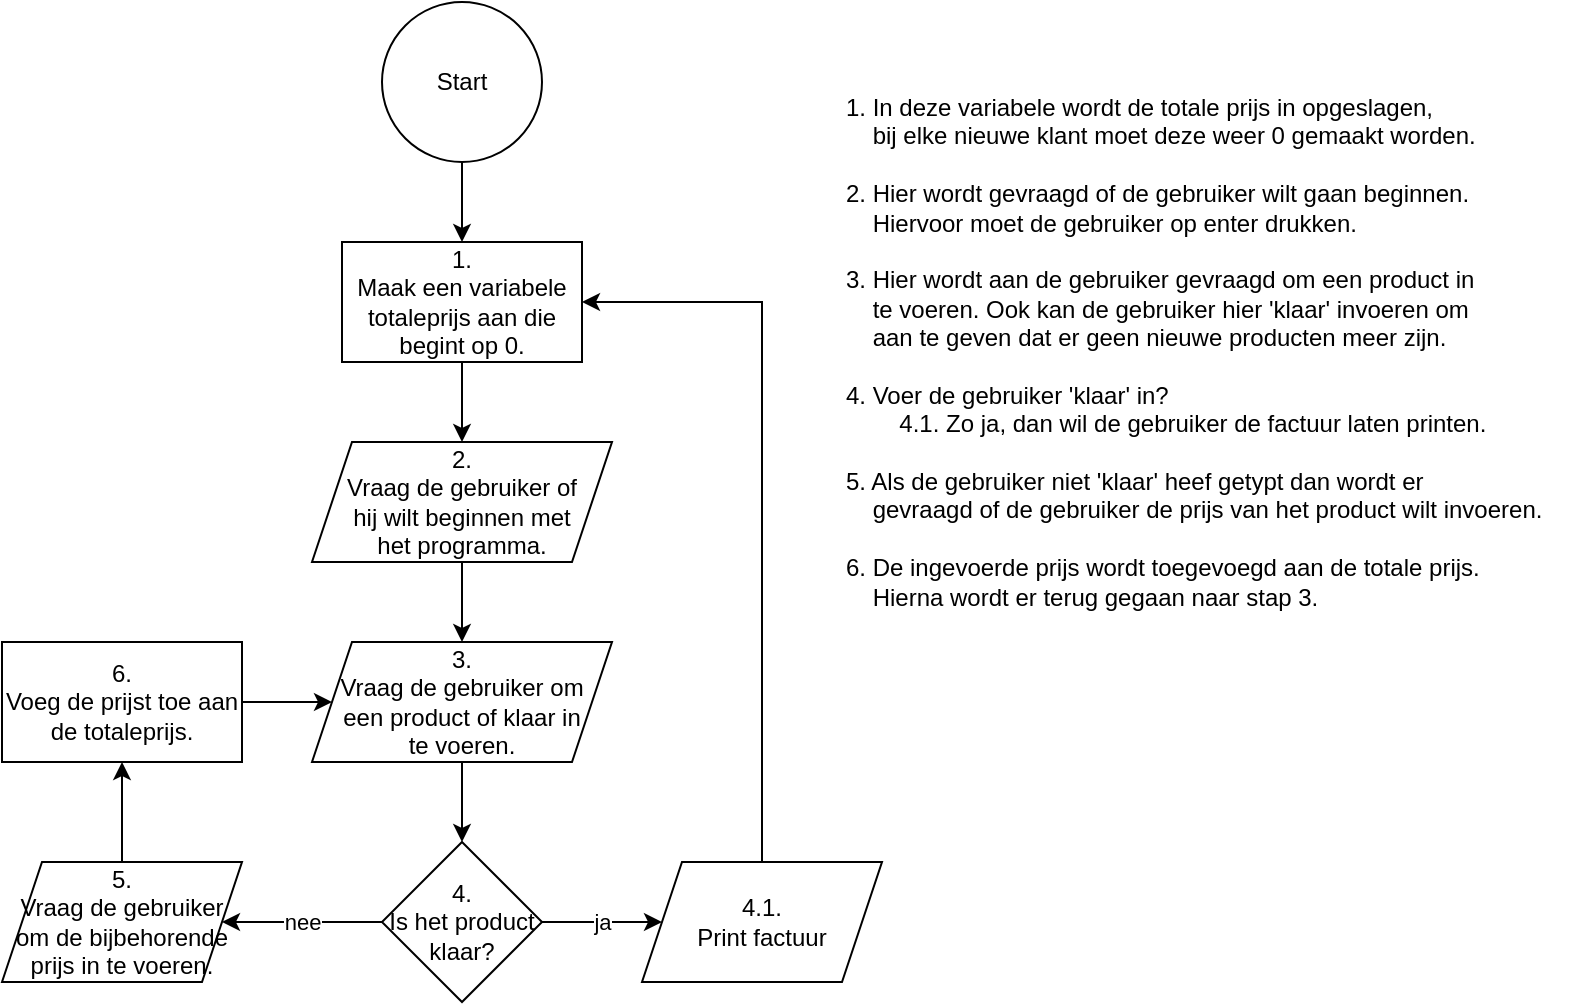 <mxfile version="20.7.4" type="device"><diagram id="C5RBs43oDa-KdzZeNtuy" name="Page-1"><mxGraphModel dx="2901" dy="1196" grid="1" gridSize="10" guides="1" tooltips="1" connect="1" arrows="1" fold="1" page="1" pageScale="1" pageWidth="827" pageHeight="1169" math="0" shadow="0"><root><mxCell id="WIyWlLk6GJQsqaUBKTNV-0"/><mxCell id="WIyWlLk6GJQsqaUBKTNV-1" parent="WIyWlLk6GJQsqaUBKTNV-0"/><mxCell id="O1zzC6g-npnhpPZKXUF2-2" value="" style="edgeStyle=orthogonalEdgeStyle;rounded=0;orthogonalLoop=1;jettySize=auto;html=1;" edge="1" parent="WIyWlLk6GJQsqaUBKTNV-1" source="O1zzC6g-npnhpPZKXUF2-0" target="O1zzC6g-npnhpPZKXUF2-1"><mxGeometry relative="1" as="geometry"/></mxCell><mxCell id="O1zzC6g-npnhpPZKXUF2-0" value="Start" style="ellipse;whiteSpace=wrap;html=1;aspect=fixed;" vertex="1" parent="WIyWlLk6GJQsqaUBKTNV-1"><mxGeometry y="40" width="80" height="80" as="geometry"/></mxCell><mxCell id="O1zzC6g-npnhpPZKXUF2-4" value="" style="edgeStyle=orthogonalEdgeStyle;rounded=0;orthogonalLoop=1;jettySize=auto;html=1;" edge="1" parent="WIyWlLk6GJQsqaUBKTNV-1" source="O1zzC6g-npnhpPZKXUF2-1" target="O1zzC6g-npnhpPZKXUF2-3"><mxGeometry relative="1" as="geometry"/></mxCell><mxCell id="O1zzC6g-npnhpPZKXUF2-1" value="1.&lt;br&gt;Maak een variabele totaleprijs aan die begint op 0." style="whiteSpace=wrap;html=1;" vertex="1" parent="WIyWlLk6GJQsqaUBKTNV-1"><mxGeometry x="-20" y="160" width="120" height="60" as="geometry"/></mxCell><mxCell id="O1zzC6g-npnhpPZKXUF2-6" value="" style="edgeStyle=orthogonalEdgeStyle;rounded=0;orthogonalLoop=1;jettySize=auto;html=1;" edge="1" parent="WIyWlLk6GJQsqaUBKTNV-1" source="O1zzC6g-npnhpPZKXUF2-3" target="O1zzC6g-npnhpPZKXUF2-5"><mxGeometry relative="1" as="geometry"/></mxCell><mxCell id="O1zzC6g-npnhpPZKXUF2-3" value="2.&lt;br&gt;Vraag de gebruiker of &lt;br&gt;hij wilt beginnen met&lt;br&gt;het programma." style="shape=parallelogram;perimeter=parallelogramPerimeter;whiteSpace=wrap;html=1;fixedSize=1;" vertex="1" parent="WIyWlLk6GJQsqaUBKTNV-1"><mxGeometry x="-35" y="260" width="150" height="60" as="geometry"/></mxCell><mxCell id="O1zzC6g-npnhpPZKXUF2-8" value="" style="edgeStyle=orthogonalEdgeStyle;rounded=0;orthogonalLoop=1;jettySize=auto;html=1;" edge="1" parent="WIyWlLk6GJQsqaUBKTNV-1" source="O1zzC6g-npnhpPZKXUF2-5" target="O1zzC6g-npnhpPZKXUF2-7"><mxGeometry relative="1" as="geometry"/></mxCell><mxCell id="O1zzC6g-npnhpPZKXUF2-5" value="3.&lt;br&gt;Vraag de gebruiker om&lt;br&gt;een product of klaar in&lt;br&gt;te voeren." style="shape=parallelogram;perimeter=parallelogramPerimeter;whiteSpace=wrap;html=1;fixedSize=1;" vertex="1" parent="WIyWlLk6GJQsqaUBKTNV-1"><mxGeometry x="-35" y="360" width="150" height="60" as="geometry"/></mxCell><mxCell id="O1zzC6g-npnhpPZKXUF2-10" value="ja" style="edgeStyle=orthogonalEdgeStyle;rounded=0;orthogonalLoop=1;jettySize=auto;html=1;" edge="1" parent="WIyWlLk6GJQsqaUBKTNV-1" source="O1zzC6g-npnhpPZKXUF2-7" target="O1zzC6g-npnhpPZKXUF2-9"><mxGeometry relative="1" as="geometry"/></mxCell><mxCell id="O1zzC6g-npnhpPZKXUF2-13" value="nee" style="edgeStyle=orthogonalEdgeStyle;rounded=0;orthogonalLoop=1;jettySize=auto;html=1;" edge="1" parent="WIyWlLk6GJQsqaUBKTNV-1" source="O1zzC6g-npnhpPZKXUF2-7" target="O1zzC6g-npnhpPZKXUF2-12"><mxGeometry relative="1" as="geometry"/></mxCell><mxCell id="O1zzC6g-npnhpPZKXUF2-7" value="4.&lt;br&gt;Is het product klaar?" style="rhombus;whiteSpace=wrap;html=1;" vertex="1" parent="WIyWlLk6GJQsqaUBKTNV-1"><mxGeometry y="460" width="80" height="80" as="geometry"/></mxCell><mxCell id="O1zzC6g-npnhpPZKXUF2-9" value="4.1.&lt;br&gt;Print factuur" style="shape=parallelogram;perimeter=parallelogramPerimeter;whiteSpace=wrap;html=1;fixedSize=1;" vertex="1" parent="WIyWlLk6GJQsqaUBKTNV-1"><mxGeometry x="130" y="470" width="120" height="60" as="geometry"/></mxCell><mxCell id="O1zzC6g-npnhpPZKXUF2-11" value="" style="endArrow=classic;html=1;rounded=0;" edge="1" parent="WIyWlLk6GJQsqaUBKTNV-1" source="O1zzC6g-npnhpPZKXUF2-9" target="O1zzC6g-npnhpPZKXUF2-1"><mxGeometry width="50" height="50" relative="1" as="geometry"><mxPoint x="180" y="350" as="sourcePoint"/><mxPoint x="230" y="300" as="targetPoint"/><Array as="points"><mxPoint x="190" y="190"/></Array></mxGeometry></mxCell><mxCell id="O1zzC6g-npnhpPZKXUF2-15" value="" style="edgeStyle=orthogonalEdgeStyle;rounded=0;orthogonalLoop=1;jettySize=auto;html=1;" edge="1" parent="WIyWlLk6GJQsqaUBKTNV-1" source="O1zzC6g-npnhpPZKXUF2-12" target="O1zzC6g-npnhpPZKXUF2-14"><mxGeometry relative="1" as="geometry"/></mxCell><mxCell id="O1zzC6g-npnhpPZKXUF2-12" value="5.&lt;br&gt;Vraag de gebruiker om de bijbehorende prijs in te voeren." style="shape=parallelogram;perimeter=parallelogramPerimeter;whiteSpace=wrap;html=1;fixedSize=1;fontFamily=Helvetica;fontSize=12;fontColor=default;align=center;strokeColor=default;fillColor=default;" vertex="1" parent="WIyWlLk6GJQsqaUBKTNV-1"><mxGeometry x="-190" y="470" width="120" height="60" as="geometry"/></mxCell><mxCell id="O1zzC6g-npnhpPZKXUF2-14" value="6.&lt;br&gt;Voeg de prijst toe aan de totaleprijs." style="rounded=0;whiteSpace=wrap;html=1;" vertex="1" parent="WIyWlLk6GJQsqaUBKTNV-1"><mxGeometry x="-190" y="360" width="120" height="60" as="geometry"/></mxCell><mxCell id="O1zzC6g-npnhpPZKXUF2-16" value="" style="endArrow=classic;html=1;rounded=0;" edge="1" parent="WIyWlLk6GJQsqaUBKTNV-1" source="O1zzC6g-npnhpPZKXUF2-14" target="O1zzC6g-npnhpPZKXUF2-5"><mxGeometry width="50" height="50" relative="1" as="geometry"><mxPoint x="-310" y="240" as="sourcePoint"/><mxPoint x="-45" y="390" as="targetPoint"/></mxGeometry></mxCell><mxCell id="O1zzC6g-npnhpPZKXUF2-17" value="1. In deze variabele wordt de totale prijs in opgeslagen,&lt;br&gt;&amp;nbsp; &amp;nbsp; bij elke nieuwe klant moet deze weer 0 gemaakt worden.&lt;br&gt;&lt;br&gt;2. Hier wordt gevraagd of de gebruiker wilt gaan beginnen.&lt;br&gt;&amp;nbsp; &amp;nbsp; Hiervoor moet de gebruiker op enter drukken.&lt;br&gt;&lt;br&gt;3. Hier wordt aan de gebruiker gevraagd om een product in&lt;br&gt;&amp;nbsp; &amp;nbsp; te voeren. Ook kan de gebruiker hier 'klaar' invoeren om&lt;br&gt;&amp;nbsp; &amp;nbsp; aan te geven dat er geen nieuwe producten meer zijn.&lt;br&gt;&lt;br&gt;4. Voer de gebruiker 'klaar' in?&lt;br&gt;&lt;span style=&quot;white-space: pre;&quot;&gt;&#9;&lt;/span&gt;4.1. Zo ja, dan wil de gebruiker de factuur laten printen.&lt;br&gt;&lt;br&gt;5. Als de gebruiker niet 'klaar' heef getypt dan wordt er&lt;br&gt;&amp;nbsp; &amp;nbsp; gevraagd of de gebruiker de prijs van het product wilt invoeren.&lt;br&gt;&lt;br&gt;6. De ingevoerde prijs wordt toegevoegd aan de totale prijs.&lt;br&gt;&amp;nbsp; &amp;nbsp; Hierna wordt er terug gegaan naar stap 3." style="text;html=1;align=left;verticalAlign=middle;resizable=0;points=[];autosize=1;strokeColor=none;fillColor=none;" vertex="1" parent="WIyWlLk6GJQsqaUBKTNV-1"><mxGeometry x="230" y="80" width="370" height="270" as="geometry"/></mxCell></root></mxGraphModel></diagram></mxfile>